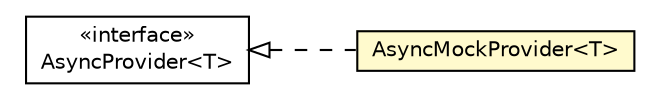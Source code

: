 #!/usr/local/bin/dot
#
# Class diagram 
# Generated by UMLGraph version R5_6-24-gf6e263 (http://www.umlgraph.org/)
#

digraph G {
	edge [fontname="Helvetica",fontsize=10,labelfontname="Helvetica",labelfontsize=10];
	node [fontname="Helvetica",fontsize=10,shape=plaintext];
	nodesep=0.25;
	ranksep=0.5;
	rankdir=LR;
	// com.gwtplatform.tester.AsyncMockProvider<T>
	c95002 [label=<<table title="com.gwtplatform.tester.AsyncMockProvider" border="0" cellborder="1" cellspacing="0" cellpadding="2" port="p" bgcolor="lemonChiffon" href="./AsyncMockProvider.html">
		<tr><td><table border="0" cellspacing="0" cellpadding="1">
<tr><td align="center" balign="center"> AsyncMockProvider&lt;T&gt; </td></tr>
		</table></td></tr>
		</table>>, URL="./AsyncMockProvider.html", fontname="Helvetica", fontcolor="black", fontsize=10.0];
	//com.gwtplatform.tester.AsyncMockProvider<T> implements com.google.gwt.inject.client.AsyncProvider<T>
	c95519:p -> c95002:p [dir=back,arrowtail=empty,style=dashed];
	// com.google.gwt.inject.client.AsyncProvider<T>
	c95519 [label=<<table title="com.google.gwt.inject.client.AsyncProvider" border="0" cellborder="1" cellspacing="0" cellpadding="2" port="p">
		<tr><td><table border="0" cellspacing="0" cellpadding="1">
<tr><td align="center" balign="center"> &#171;interface&#187; </td></tr>
<tr><td align="center" balign="center"> AsyncProvider&lt;T&gt; </td></tr>
		</table></td></tr>
		</table>>, URL="null", fontname="Helvetica", fontcolor="black", fontsize=10.0];
}

